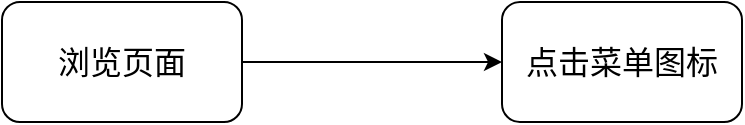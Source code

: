 <mxfile version="24.7.5">
  <diagram name="第 1 页" id="u-2WajBirKqG_qW26lu-">
    <mxGraphModel dx="1004" dy="745" grid="1" gridSize="10" guides="1" tooltips="1" connect="1" arrows="1" fold="1" page="1" pageScale="1" pageWidth="827" pageHeight="1169" math="0" shadow="0">
      <root>
        <mxCell id="0" />
        <mxCell id="1" parent="0" />
        <mxCell id="jREJ0Es9fUD35lJubqtA-3" style="edgeStyle=orthogonalEdgeStyle;rounded=0;orthogonalLoop=1;jettySize=auto;html=1;exitX=1;exitY=0.5;exitDx=0;exitDy=0;entryX=0;entryY=0.5;entryDx=0;entryDy=0;" edge="1" parent="1" source="jREJ0Es9fUD35lJubqtA-1" target="jREJ0Es9fUD35lJubqtA-2">
          <mxGeometry relative="1" as="geometry" />
        </mxCell>
        <mxCell id="jREJ0Es9fUD35lJubqtA-1" value="&lt;font style=&quot;font-size: 16px;&quot;&gt;浏览页面&lt;/font&gt;" style="rounded=1;whiteSpace=wrap;html=1;" vertex="1" parent="1">
          <mxGeometry x="180" y="270" width="120" height="60" as="geometry" />
        </mxCell>
        <mxCell id="jREJ0Es9fUD35lJubqtA-2" value="&lt;font style=&quot;font-size: 16px;&quot;&gt;点击菜单图标&lt;/font&gt;" style="rounded=1;whiteSpace=wrap;html=1;" vertex="1" parent="1">
          <mxGeometry x="430" y="270" width="120" height="60" as="geometry" />
        </mxCell>
      </root>
    </mxGraphModel>
  </diagram>
</mxfile>
